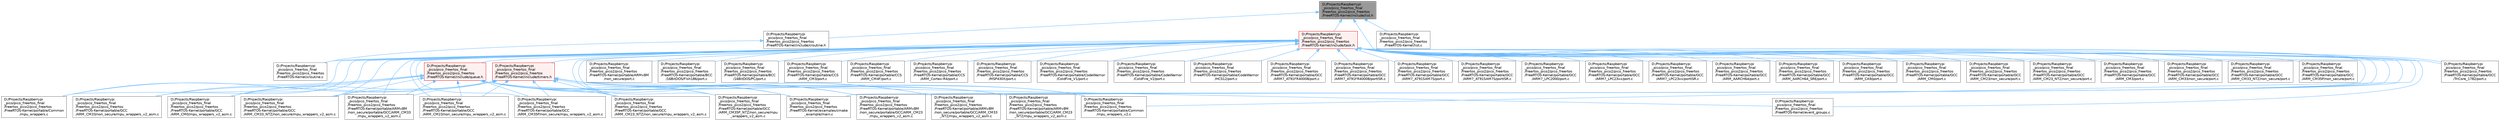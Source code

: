digraph "D:/Projects/Raspberrypi_pico/pico_freertos_final/freertos_pico2/pico_freertos/FreeRTOS-Kernel/include/list.h"
{
 // LATEX_PDF_SIZE
  bgcolor="transparent";
  edge [fontname=Helvetica,fontsize=10,labelfontname=Helvetica,labelfontsize=10];
  node [fontname=Helvetica,fontsize=10,shape=box,height=0.2,width=0.4];
  Node1 [id="Node000001",label="D:/Projects/Raspberrypi\l_pico/pico_freertos_final\l/freertos_pico2/pico_freertos\l/FreeRTOS-Kernel/include/list.h",height=0.2,width=0.4,color="gray40", fillcolor="grey60", style="filled", fontcolor="black",tooltip=" "];
  Node1 -> Node2 [id="edge1_Node000001_Node000002",dir="back",color="steelblue1",style="solid",tooltip=" "];
  Node2 [id="Node000002",label="D:/Projects/Raspberrypi\l_pico/pico_freertos_final\l/freertos_pico2/pico_freertos\l/FreeRTOS-Kernel/include/croutine.h",height=0.2,width=0.4,color="grey40", fillcolor="white", style="filled",URL="$croutine_8h.html",tooltip=" "];
  Node2 -> Node3 [id="edge2_Node000002_Node000003",dir="back",color="steelblue1",style="solid",tooltip=" "];
  Node3 [id="Node000003",label="D:/Projects/Raspberrypi\l_pico/pico_freertos_final\l/freertos_pico2/pico_freertos\l/FreeRTOS-Kernel/croutine.c",height=0.2,width=0.4,color="grey40", fillcolor="white", style="filled",URL="$croutine_8c.html",tooltip=" "];
  Node1 -> Node4 [id="edge3_Node000001_Node000004",dir="back",color="steelblue1",style="solid",tooltip=" "];
  Node4 [id="Node000004",label="D:/Projects/Raspberrypi\l_pico/pico_freertos_final\l/freertos_pico2/pico_freertos\l/FreeRTOS-Kernel/include/task.h",height=0.2,width=0.4,color="red", fillcolor="#FFF0F0", style="filled",URL="$task_8h.html",tooltip=" "];
  Node4 -> Node3 [id="edge4_Node000004_Node000003",dir="back",color="steelblue1",style="solid",tooltip=" "];
  Node4 -> Node5 [id="edge5_Node000004_Node000005",dir="back",color="steelblue1",style="solid",tooltip=" "];
  Node5 [id="Node000005",label="D:/Projects/Raspberrypi\l_pico/pico_freertos_final\l/freertos_pico2/pico_freertos\l/FreeRTOS-Kernel/event_groups.c",height=0.2,width=0.4,color="grey40", fillcolor="white", style="filled",URL="$event__groups_8c.html",tooltip=" "];
  Node4 -> Node6 [id="edge6_Node000004_Node000006",dir="back",color="steelblue1",style="solid",tooltip=" "];
  Node6 [id="Node000006",label="D:/Projects/Raspberrypi\l_pico/pico_freertos_final\l/freertos_pico2/pico_freertos\l/FreeRTOS-Kernel/examples/cmake\l_example/main.c",height=0.2,width=0.4,color="grey40", fillcolor="white", style="filled",URL="$main_8c.html",tooltip=" "];
  Node4 -> Node7 [id="edge7_Node000004_Node000007",dir="back",color="steelblue1",style="solid",tooltip=" "];
  Node7 [id="Node000007",label="D:/Projects/Raspberrypi\l_pico/pico_freertos_final\l/freertos_pico2/pico_freertos\l/FreeRTOS-Kernel/include/queue.h",height=0.2,width=0.4,color="red", fillcolor="#FFF0F0", style="filled",URL="$queue_8h.html",tooltip=" "];
  Node7 -> Node6 [id="edge8_Node000007_Node000006",dir="back",color="steelblue1",style="solid",tooltip=" "];
  Node7 -> Node12 [id="edge9_Node000007_Node000012",dir="back",color="steelblue1",style="solid",tooltip=" "];
  Node12 [id="Node000012",label="D:/Projects/Raspberrypi\l_pico/pico_freertos_final\l/freertos_pico2/pico_freertos\l/FreeRTOS-Kernel/portable/ARMv8M\l/non_secure/portable/GCC/ARM_CM23\l/mpu_wrappers_v2_asm.c",height=0.2,width=0.4,color="grey40", fillcolor="white", style="filled",URL="$_a_r_mv8_m_2non__secure_2portable_2_g_c_c_2_a_r_m___c_m23_2mpu__wrappers__v2__asm_8c.html",tooltip=" "];
  Node7 -> Node13 [id="edge10_Node000007_Node000013",dir="back",color="steelblue1",style="solid",tooltip=" "];
  Node13 [id="Node000013",label="D:/Projects/Raspberrypi\l_pico/pico_freertos_final\l/freertos_pico2/pico_freertos\l/FreeRTOS-Kernel/portable/ARMv8M\l/non_secure/portable/GCC/ARM_CM23\l_NTZ/mpu_wrappers_v2_asm.c",height=0.2,width=0.4,color="grey40", fillcolor="white", style="filled",URL="$_a_r_mv8_m_2non__secure_2portable_2_g_c_c_2_a_r_m___c_m23___n_t_z_2mpu__wrappers__v2__asm_8c.html",tooltip=" "];
  Node7 -> Node14 [id="edge11_Node000007_Node000014",dir="back",color="steelblue1",style="solid",tooltip=" "];
  Node14 [id="Node000014",label="D:/Projects/Raspberrypi\l_pico/pico_freertos_final\l/freertos_pico2/pico_freertos\l/FreeRTOS-Kernel/portable/ARMv8M\l/non_secure/portable/GCC/ARM_CM33\l/mpu_wrappers_v2_asm.c",height=0.2,width=0.4,color="grey40", fillcolor="white", style="filled",URL="$_a_r_mv8_m_2non__secure_2portable_2_g_c_c_2_a_r_m___c_m33_2mpu__wrappers__v2__asm_8c.html",tooltip=" "];
  Node7 -> Node15 [id="edge12_Node000007_Node000015",dir="back",color="steelblue1",style="solid",tooltip=" "];
  Node15 [id="Node000015",label="D:/Projects/Raspberrypi\l_pico/pico_freertos_final\l/freertos_pico2/pico_freertos\l/FreeRTOS-Kernel/portable/ARMv8M\l/non_secure/portable/GCC/ARM_CM33\l_NTZ/mpu_wrappers_v2_asm.c",height=0.2,width=0.4,color="grey40", fillcolor="white", style="filled",URL="$_a_r_mv8_m_2non__secure_2portable_2_g_c_c_2_a_r_m___c_m33___n_t_z_2mpu__wrappers__v2__asm_8c.html",tooltip=" "];
  Node7 -> Node16 [id="edge13_Node000007_Node000016",dir="back",color="steelblue1",style="solid",tooltip=" "];
  Node16 [id="Node000016",label="D:/Projects/Raspberrypi\l_pico/pico_freertos_final\l/freertos_pico2/pico_freertos\l/FreeRTOS-Kernel/portable/Common\l/mpu_wrappers.c",height=0.2,width=0.4,color="grey40", fillcolor="white", style="filled",URL="$mpu__wrappers_8c.html",tooltip=" "];
  Node7 -> Node17 [id="edge14_Node000007_Node000017",dir="back",color="steelblue1",style="solid",tooltip=" "];
  Node17 [id="Node000017",label="D:/Projects/Raspberrypi\l_pico/pico_freertos_final\l/freertos_pico2/pico_freertos\l/FreeRTOS-Kernel/portable/Common\l/mpu_wrappers_v2.c",height=0.2,width=0.4,color="grey40", fillcolor="white", style="filled",URL="$mpu__wrappers__v2_8c.html",tooltip=" "];
  Node7 -> Node18 [id="edge15_Node000007_Node000018",dir="back",color="steelblue1",style="solid",tooltip=" "];
  Node18 [id="Node000018",label="D:/Projects/Raspberrypi\l_pico/pico_freertos_final\l/freertos_pico2/pico_freertos\l/FreeRTOS-Kernel/portable/GCC\l/ARM_CM0/mpu_wrappers_v2_asm.c",height=0.2,width=0.4,color="grey40", fillcolor="white", style="filled",URL="$_g_c_c_2_a_r_m___c_m0_2mpu__wrappers__v2__asm_8c.html",tooltip=" "];
  Node7 -> Node19 [id="edge16_Node000007_Node000019",dir="back",color="steelblue1",style="solid",tooltip=" "];
  Node19 [id="Node000019",label="D:/Projects/Raspberrypi\l_pico/pico_freertos_final\l/freertos_pico2/pico_freertos\l/FreeRTOS-Kernel/portable/GCC\l/ARM_CM23/non_secure/mpu_wrappers_v2_asm.c",height=0.2,width=0.4,color="grey40", fillcolor="white", style="filled",URL="$_g_c_c_2_a_r_m___c_m23_2non__secure_2mpu__wrappers__v2__asm_8c.html",tooltip=" "];
  Node7 -> Node20 [id="edge17_Node000007_Node000020",dir="back",color="steelblue1",style="solid",tooltip=" "];
  Node20 [id="Node000020",label="D:/Projects/Raspberrypi\l_pico/pico_freertos_final\l/freertos_pico2/pico_freertos\l/FreeRTOS-Kernel/portable/GCC\l/ARM_CM23_NTZ/non_secure/mpu_wrappers_v2_asm.c",height=0.2,width=0.4,color="grey40", fillcolor="white", style="filled",URL="$_g_c_c_2_a_r_m___c_m23___n_t_z_2non__secure_2mpu__wrappers__v2__asm_8c.html",tooltip=" "];
  Node7 -> Node21 [id="edge18_Node000007_Node000021",dir="back",color="steelblue1",style="solid",tooltip=" "];
  Node21 [id="Node000021",label="D:/Projects/Raspberrypi\l_pico/pico_freertos_final\l/freertos_pico2/pico_freertos\l/FreeRTOS-Kernel/portable/GCC\l/ARM_CM33/non_secure/mpu_wrappers_v2_asm.c",height=0.2,width=0.4,color="grey40", fillcolor="white", style="filled",URL="$_g_c_c_2_a_r_m___c_m33_2non__secure_2mpu__wrappers__v2__asm_8c.html",tooltip=" "];
  Node7 -> Node22 [id="edge19_Node000007_Node000022",dir="back",color="steelblue1",style="solid",tooltip=" "];
  Node22 [id="Node000022",label="D:/Projects/Raspberrypi\l_pico/pico_freertos_final\l/freertos_pico2/pico_freertos\l/FreeRTOS-Kernel/portable/GCC\l/ARM_CM33_NTZ/non_secure/mpu_wrappers_v2_asm.c",height=0.2,width=0.4,color="grey40", fillcolor="white", style="filled",URL="$_g_c_c_2_a_r_m___c_m33___n_t_z_2non__secure_2mpu__wrappers__v2__asm_8c.html",tooltip=" "];
  Node7 -> Node23 [id="edge20_Node000007_Node000023",dir="back",color="steelblue1",style="solid",tooltip=" "];
  Node23 [id="Node000023",label="D:/Projects/Raspberrypi\l_pico/pico_freertos_final\l/freertos_pico2/pico_freertos\l/FreeRTOS-Kernel/portable/GCC\l/ARM_CM35P/non_secure/mpu_wrappers_v2_asm.c",height=0.2,width=0.4,color="grey40", fillcolor="white", style="filled",URL="$_g_c_c_2_a_r_m___c_m35_p_2non__secure_2mpu__wrappers__v2__asm_8c.html",tooltip=" "];
  Node7 -> Node24 [id="edge21_Node000007_Node000024",dir="back",color="steelblue1",style="solid",tooltip=" "];
  Node24 [id="Node000024",label="D:/Projects/Raspberrypi\l_pico/pico_freertos_final\l/freertos_pico2/pico_freertos\l/FreeRTOS-Kernel/portable/GCC\l/ARM_CM35P_NTZ/non_secure/mpu\l_wrappers_v2_asm.c",height=0.2,width=0.4,color="grey40", fillcolor="white", style="filled",URL="$_g_c_c_2_a_r_m___c_m35_p___n_t_z_2non__secure_2mpu__wrappers__v2__asm_8c.html",tooltip=" "];
  Node4 -> Node35 [id="edge22_Node000004_Node000035",dir="back",color="steelblue1",style="solid",tooltip=" "];
  Node35 [id="Node000035",label="D:/Projects/Raspberrypi\l_pico/pico_freertos_final\l/freertos_pico2/pico_freertos\l/FreeRTOS-Kernel/include/timers.h",height=0.2,width=0.4,color="red", fillcolor="#FFF0F0", style="filled",URL="$timers_8h.html",tooltip=" "];
  Node35 -> Node5 [id="edge23_Node000035_Node000005",dir="back",color="steelblue1",style="solid",tooltip=" "];
  Node35 -> Node6 [id="edge24_Node000035_Node000006",dir="back",color="steelblue1",style="solid",tooltip=" "];
  Node35 -> Node12 [id="edge25_Node000035_Node000012",dir="back",color="steelblue1",style="solid",tooltip=" "];
  Node35 -> Node13 [id="edge26_Node000035_Node000013",dir="back",color="steelblue1",style="solid",tooltip=" "];
  Node35 -> Node14 [id="edge27_Node000035_Node000014",dir="back",color="steelblue1",style="solid",tooltip=" "];
  Node35 -> Node15 [id="edge28_Node000035_Node000015",dir="back",color="steelblue1",style="solid",tooltip=" "];
  Node35 -> Node16 [id="edge29_Node000035_Node000016",dir="back",color="steelblue1",style="solid",tooltip=" "];
  Node35 -> Node17 [id="edge30_Node000035_Node000017",dir="back",color="steelblue1",style="solid",tooltip=" "];
  Node35 -> Node18 [id="edge31_Node000035_Node000018",dir="back",color="steelblue1",style="solid",tooltip=" "];
  Node35 -> Node19 [id="edge32_Node000035_Node000019",dir="back",color="steelblue1",style="solid",tooltip=" "];
  Node35 -> Node20 [id="edge33_Node000035_Node000020",dir="back",color="steelblue1",style="solid",tooltip=" "];
  Node35 -> Node21 [id="edge34_Node000035_Node000021",dir="back",color="steelblue1",style="solid",tooltip=" "];
  Node35 -> Node22 [id="edge35_Node000035_Node000022",dir="back",color="steelblue1",style="solid",tooltip=" "];
  Node35 -> Node23 [id="edge36_Node000035_Node000023",dir="back",color="steelblue1",style="solid",tooltip=" "];
  Node35 -> Node24 [id="edge37_Node000035_Node000024",dir="back",color="steelblue1",style="solid",tooltip=" "];
  Node4 -> Node40 [id="edge38_Node000004_Node000040",dir="back",color="steelblue1",style="solid",tooltip=" "];
  Node40 [id="Node000040",label="D:/Projects/Raspberrypi\l_pico/pico_freertos_final\l/freertos_pico2/pico_freertos\l/FreeRTOS-Kernel/portable/ARMv8M\l/non_secure/port.c",height=0.2,width=0.4,color="grey40", fillcolor="white", style="filled",URL="$_a_r_mv8_m_2non__secure_2port_8c.html",tooltip=" "];
  Node4 -> Node12 [id="edge39_Node000004_Node000012",dir="back",color="steelblue1",style="solid",tooltip=" "];
  Node4 -> Node13 [id="edge40_Node000004_Node000013",dir="back",color="steelblue1",style="solid",tooltip=" "];
  Node4 -> Node14 [id="edge41_Node000004_Node000014",dir="back",color="steelblue1",style="solid",tooltip=" "];
  Node4 -> Node15 [id="edge42_Node000004_Node000015",dir="back",color="steelblue1",style="solid",tooltip=" "];
  Node4 -> Node41 [id="edge43_Node000004_Node000041",dir="back",color="steelblue1",style="solid",tooltip=" "];
  Node41 [id="Node000041",label="D:/Projects/Raspberrypi\l_pico/pico_freertos_final\l/freertos_pico2/pico_freertos\l/FreeRTOS-Kernel/portable/BCC\l/16BitDOS/Flsh186/port.c",height=0.2,width=0.4,color="grey40", fillcolor="white", style="filled",URL="$_b_c_c_216_bit_d_o_s_2_flsh186_2port_8c.html",tooltip=" "];
  Node4 -> Node42 [id="edge44_Node000004_Node000042",dir="back",color="steelblue1",style="solid",tooltip=" "];
  Node42 [id="Node000042",label="D:/Projects/Raspberrypi\l_pico/pico_freertos_final\l/freertos_pico2/pico_freertos\l/FreeRTOS-Kernel/portable/BCC\l/16BitDOS/PC/port.c",height=0.2,width=0.4,color="grey40", fillcolor="white", style="filled",URL="$_b_c_c_216_bit_d_o_s_2_p_c_2port_8c.html",tooltip=" "];
  Node4 -> Node43 [id="edge45_Node000004_Node000043",dir="back",color="steelblue1",style="solid",tooltip=" "];
  Node43 [id="Node000043",label="D:/Projects/Raspberrypi\l_pico/pico_freertos_final\l/freertos_pico2/pico_freertos\l/FreeRTOS-Kernel/portable/CCS\l/ARM_CM3/port.c",height=0.2,width=0.4,color="grey40", fillcolor="white", style="filled",URL="$_c_c_s_2_a_r_m___c_m3_2port_8c.html",tooltip=" "];
  Node4 -> Node44 [id="edge46_Node000004_Node000044",dir="back",color="steelblue1",style="solid",tooltip=" "];
  Node44 [id="Node000044",label="D:/Projects/Raspberrypi\l_pico/pico_freertos_final\l/freertos_pico2/pico_freertos\l/FreeRTOS-Kernel/portable/CCS\l/ARM_CM4F/port.c",height=0.2,width=0.4,color="grey40", fillcolor="white", style="filled",URL="$_c_c_s_2_a_r_m___c_m4_f_2port_8c.html",tooltip=" "];
  Node4 -> Node45 [id="edge47_Node000004_Node000045",dir="back",color="steelblue1",style="solid",tooltip=" "];
  Node45 [id="Node000045",label="D:/Projects/Raspberrypi\l_pico/pico_freertos_final\l/freertos_pico2/pico_freertos\l/FreeRTOS-Kernel/portable/CCS\l/ARM_Cortex-R4/port.c",height=0.2,width=0.4,color="grey40", fillcolor="white", style="filled",URL="$_c_c_s_2_a_r_m___cortex-_r4_2port_8c.html",tooltip=" "];
  Node4 -> Node46 [id="edge48_Node000004_Node000046",dir="back",color="steelblue1",style="solid",tooltip=" "];
  Node46 [id="Node000046",label="D:/Projects/Raspberrypi\l_pico/pico_freertos_final\l/freertos_pico2/pico_freertos\l/FreeRTOS-Kernel/portable/CCS\l/MSP430X/port.c",height=0.2,width=0.4,color="grey40", fillcolor="white", style="filled",URL="$_c_c_s_2_m_s_p430_x_2port_8c.html",tooltip=" "];
  Node4 -> Node47 [id="edge49_Node000004_Node000047",dir="back",color="steelblue1",style="solid",tooltip=" "];
  Node47 [id="Node000047",label="D:/Projects/Raspberrypi\l_pico/pico_freertos_final\l/freertos_pico2/pico_freertos\l/FreeRTOS-Kernel/portable/CodeWarrior\l/ColdFire_V1/port.c",height=0.2,width=0.4,color="grey40", fillcolor="white", style="filled",URL="$_code_warrior_2_cold_fire___v1_2port_8c.html",tooltip=" "];
  Node4 -> Node48 [id="edge50_Node000004_Node000048",dir="back",color="steelblue1",style="solid",tooltip=" "];
  Node48 [id="Node000048",label="D:/Projects/Raspberrypi\l_pico/pico_freertos_final\l/freertos_pico2/pico_freertos\l/FreeRTOS-Kernel/portable/CodeWarrior\l/ColdFire_V2/port.c",height=0.2,width=0.4,color="grey40", fillcolor="white", style="filled",URL="$_code_warrior_2_cold_fire___v2_2port_8c.html",tooltip=" "];
  Node4 -> Node49 [id="edge51_Node000004_Node000049",dir="back",color="steelblue1",style="solid",tooltip=" "];
  Node49 [id="Node000049",label="D:/Projects/Raspberrypi\l_pico/pico_freertos_final\l/freertos_pico2/pico_freertos\l/FreeRTOS-Kernel/portable/CodeWarrior\l/HCS12/port.c",height=0.2,width=0.4,color="grey40", fillcolor="white", style="filled",URL="$_code_warrior_2_h_c_s12_2port_8c.html",tooltip=" "];
  Node4 -> Node16 [id="edge52_Node000004_Node000016",dir="back",color="steelblue1",style="solid",tooltip=" "];
  Node4 -> Node17 [id="edge53_Node000004_Node000017",dir="back",color="steelblue1",style="solid",tooltip=" "];
  Node4 -> Node50 [id="edge54_Node000004_Node000050",dir="back",color="steelblue1",style="solid",tooltip=" "];
  Node50 [id="Node000050",label="D:/Projects/Raspberrypi\l_pico/pico_freertos_final\l/freertos_pico2/pico_freertos\l/FreeRTOS-Kernel/portable/GCC\l/ARM7_AT91FR40008/port.c",height=0.2,width=0.4,color="grey40", fillcolor="white", style="filled",URL="$_g_c_c_2_a_r_m7___a_t91_f_r40008_2port_8c.html",tooltip=" "];
  Node4 -> Node51 [id="edge55_Node000004_Node000051",dir="back",color="steelblue1",style="solid",tooltip=" "];
  Node51 [id="Node000051",label="D:/Projects/Raspberrypi\l_pico/pico_freertos_final\l/freertos_pico2/pico_freertos\l/FreeRTOS-Kernel/portable/GCC\l/ARM7_AT91FR40008/portISR.c",height=0.2,width=0.4,color="grey40", fillcolor="white", style="filled",URL="$_a_r_m7___a_t91_f_r40008_2port_i_s_r_8c.html",tooltip=" "];
  Node4 -> Node52 [id="edge56_Node000004_Node000052",dir="back",color="steelblue1",style="solid",tooltip=" "];
  Node52 [id="Node000052",label="D:/Projects/Raspberrypi\l_pico/pico_freertos_final\l/freertos_pico2/pico_freertos\l/FreeRTOS-Kernel/portable/GCC\l/ARM7_AT91SAM7S/port.c",height=0.2,width=0.4,color="grey40", fillcolor="white", style="filled",URL="$_g_c_c_2_a_r_m7___a_t91_s_a_m7_s_2port_8c.html",tooltip=" "];
  Node4 -> Node53 [id="edge57_Node000004_Node000053",dir="back",color="steelblue1",style="solid",tooltip=" "];
  Node53 [id="Node000053",label="D:/Projects/Raspberrypi\l_pico/pico_freertos_final\l/freertos_pico2/pico_freertos\l/FreeRTOS-Kernel/portable/GCC\l/ARM7_AT91SAM7S/portISR.c",height=0.2,width=0.4,color="grey40", fillcolor="white", style="filled",URL="$_a_r_m7___a_t91_s_a_m7_s_2port_i_s_r_8c.html",tooltip=" "];
  Node4 -> Node54 [id="edge58_Node000004_Node000054",dir="back",color="steelblue1",style="solid",tooltip=" "];
  Node54 [id="Node000054",label="D:/Projects/Raspberrypi\l_pico/pico_freertos_final\l/freertos_pico2/pico_freertos\l/FreeRTOS-Kernel/portable/GCC\l/ARM7_LPC2000/port.c",height=0.2,width=0.4,color="grey40", fillcolor="white", style="filled",URL="$_g_c_c_2_a_r_m7___l_p_c2000_2port_8c.html",tooltip=" "];
  Node4 -> Node55 [id="edge59_Node000004_Node000055",dir="back",color="steelblue1",style="solid",tooltip=" "];
  Node55 [id="Node000055",label="D:/Projects/Raspberrypi\l_pico/pico_freertos_final\l/freertos_pico2/pico_freertos\l/FreeRTOS-Kernel/portable/GCC\l/ARM7_LPC23xx/port.c",height=0.2,width=0.4,color="grey40", fillcolor="white", style="filled",URL="$_g_c_c_2_a_r_m7___l_p_c23xx_2port_8c.html",tooltip=" "];
  Node4 -> Node56 [id="edge60_Node000004_Node000056",dir="back",color="steelblue1",style="solid",tooltip=" "];
  Node56 [id="Node000056",label="D:/Projects/Raspberrypi\l_pico/pico_freertos_final\l/freertos_pico2/pico_freertos\l/FreeRTOS-Kernel/portable/GCC\l/ARM7_LPC23xx/portISR.c",height=0.2,width=0.4,color="grey40", fillcolor="white", style="filled",URL="$_a_r_m7___l_p_c23xx_2port_i_s_r_8c.html",tooltip=" "];
  Node4 -> Node57 [id="edge61_Node000004_Node000057",dir="back",color="steelblue1",style="solid",tooltip=" "];
  Node57 [id="Node000057",label="D:/Projects/Raspberrypi\l_pico/pico_freertos_final\l/freertos_pico2/pico_freertos\l/FreeRTOS-Kernel/portable/GCC\l/ARM_AARCH64/port.c",height=0.2,width=0.4,color="grey40", fillcolor="white", style="filled",URL="$_g_c_c_2_a_r_m___a_a_r_c_h64_2port_8c.html",tooltip=" "];
  Node4 -> Node58 [id="edge62_Node000004_Node000058",dir="back",color="steelblue1",style="solid",tooltip=" "];
  Node58 [id="Node000058",label="D:/Projects/Raspberrypi\l_pico/pico_freertos_final\l/freertos_pico2/pico_freertos\l/FreeRTOS-Kernel/portable/GCC\l/ARM_AARCH64_SRE/port.c",height=0.2,width=0.4,color="grey40", fillcolor="white", style="filled",URL="$_g_c_c_2_a_r_m___a_a_r_c_h64___s_r_e_2port_8c.html",tooltip=" "];
  Node4 -> Node59 [id="edge63_Node000004_Node000059",dir="back",color="steelblue1",style="solid",tooltip=" "];
  Node59 [id="Node000059",label="D:/Projects/Raspberrypi\l_pico/pico_freertos_final\l/freertos_pico2/pico_freertos\l/FreeRTOS-Kernel/portable/GCC\l/ARM_CA9/port.c",height=0.2,width=0.4,color="grey40", fillcolor="white", style="filled",URL="$_g_c_c_2_a_r_m___c_a9_2port_8c.html",tooltip=" "];
  Node4 -> Node18 [id="edge64_Node000004_Node000018",dir="back",color="steelblue1",style="solid",tooltip=" "];
  Node4 -> Node60 [id="edge65_Node000004_Node000060",dir="back",color="steelblue1",style="solid",tooltip=" "];
  Node60 [id="Node000060",label="D:/Projects/Raspberrypi\l_pico/pico_freertos_final\l/freertos_pico2/pico_freertos\l/FreeRTOS-Kernel/portable/GCC\l/ARM_CM0/port.c",height=0.2,width=0.4,color="grey40", fillcolor="white", style="filled",URL="$_g_c_c_2_a_r_m___c_m0_2port_8c.html",tooltip=" "];
  Node4 -> Node19 [id="edge66_Node000004_Node000019",dir="back",color="steelblue1",style="solid",tooltip=" "];
  Node4 -> Node61 [id="edge67_Node000004_Node000061",dir="back",color="steelblue1",style="solid",tooltip=" "];
  Node61 [id="Node000061",label="D:/Projects/Raspberrypi\l_pico/pico_freertos_final\l/freertos_pico2/pico_freertos\l/FreeRTOS-Kernel/portable/GCC\l/ARM_CM23/non_secure/port.c",height=0.2,width=0.4,color="grey40", fillcolor="white", style="filled",URL="$_g_c_c_2_a_r_m___c_m23_2non__secure_2port_8c.html",tooltip=" "];
  Node4 -> Node20 [id="edge68_Node000004_Node000020",dir="back",color="steelblue1",style="solid",tooltip=" "];
  Node4 -> Node62 [id="edge69_Node000004_Node000062",dir="back",color="steelblue1",style="solid",tooltip=" "];
  Node62 [id="Node000062",label="D:/Projects/Raspberrypi\l_pico/pico_freertos_final\l/freertos_pico2/pico_freertos\l/FreeRTOS-Kernel/portable/GCC\l/ARM_CM23_NTZ/non_secure/port.c",height=0.2,width=0.4,color="grey40", fillcolor="white", style="filled",URL="$_g_c_c_2_a_r_m___c_m23___n_t_z_2non__secure_2port_8c.html",tooltip=" "];
  Node4 -> Node63 [id="edge70_Node000004_Node000063",dir="back",color="steelblue1",style="solid",tooltip=" "];
  Node63 [id="Node000063",label="D:/Projects/Raspberrypi\l_pico/pico_freertos_final\l/freertos_pico2/pico_freertos\l/FreeRTOS-Kernel/portable/GCC\l/ARM_CM3/port.c",height=0.2,width=0.4,color="grey40", fillcolor="white", style="filled",URL="$_g_c_c_2_a_r_m___c_m3_2port_8c.html",tooltip=" "];
  Node4 -> Node21 [id="edge71_Node000004_Node000021",dir="back",color="steelblue1",style="solid",tooltip=" "];
  Node4 -> Node64 [id="edge72_Node000004_Node000064",dir="back",color="steelblue1",style="solid",tooltip=" "];
  Node64 [id="Node000064",label="D:/Projects/Raspberrypi\l_pico/pico_freertos_final\l/freertos_pico2/pico_freertos\l/FreeRTOS-Kernel/portable/GCC\l/ARM_CM33/non_secure/port.c",height=0.2,width=0.4,color="grey40", fillcolor="white", style="filled",URL="$_g_c_c_2_a_r_m___c_m33_2non__secure_2port_8c.html",tooltip=" "];
  Node4 -> Node22 [id="edge73_Node000004_Node000022",dir="back",color="steelblue1",style="solid",tooltip=" "];
  Node4 -> Node65 [id="edge74_Node000004_Node000065",dir="back",color="steelblue1",style="solid",tooltip=" "];
  Node65 [id="Node000065",label="D:/Projects/Raspberrypi\l_pico/pico_freertos_final\l/freertos_pico2/pico_freertos\l/FreeRTOS-Kernel/portable/GCC\l/ARM_CM33_NTZ/non_secure/port.c",height=0.2,width=0.4,color="grey40", fillcolor="white", style="filled",URL="$_g_c_c_2_a_r_m___c_m33___n_t_z_2non__secure_2port_8c.html",tooltip=" "];
  Node4 -> Node23 [id="edge75_Node000004_Node000023",dir="back",color="steelblue1",style="solid",tooltip=" "];
  Node4 -> Node66 [id="edge76_Node000004_Node000066",dir="back",color="steelblue1",style="solid",tooltip=" "];
  Node66 [id="Node000066",label="D:/Projects/Raspberrypi\l_pico/pico_freertos_final\l/freertos_pico2/pico_freertos\l/FreeRTOS-Kernel/portable/GCC\l/ARM_CM35P/non_secure/port.c",height=0.2,width=0.4,color="grey40", fillcolor="white", style="filled",URL="$_g_c_c_2_a_r_m___c_m35_p_2non__secure_2port_8c.html",tooltip=" "];
  Node4 -> Node24 [id="edge77_Node000004_Node000024",dir="back",color="steelblue1",style="solid",tooltip=" "];
  Node4 -> Node104 [id="edge78_Node000004_Node000104",dir="back",color="steelblue1",style="solid",tooltip=" "];
  Node104 [id="Node000104",label="D:/Projects/Raspberrypi\l_pico/pico_freertos_final\l/freertos_pico2/pico_freertos\l/FreeRTOS-Kernel/portable/GCC\l/TriCore_1782/port.c",height=0.2,width=0.4,color="grey40", fillcolor="white", style="filled",URL="$_g_c_c_2_tri_core__1782_2port_8c.html",tooltip=" "];
  Node1 -> Node199 [id="edge79_Node000001_Node000199",dir="back",color="steelblue1",style="solid",tooltip=" "];
  Node199 [id="Node000199",label="D:/Projects/Raspberrypi\l_pico/pico_freertos_final\l/freertos_pico2/pico_freertos\l/FreeRTOS-Kernel/list.c",height=0.2,width=0.4,color="grey40", fillcolor="white", style="filled",URL="$list_8c.html",tooltip=" "];
  Node1 -> Node104 [id="edge80_Node000001_Node000104",dir="back",color="steelblue1",style="solid",tooltip=" "];
}
